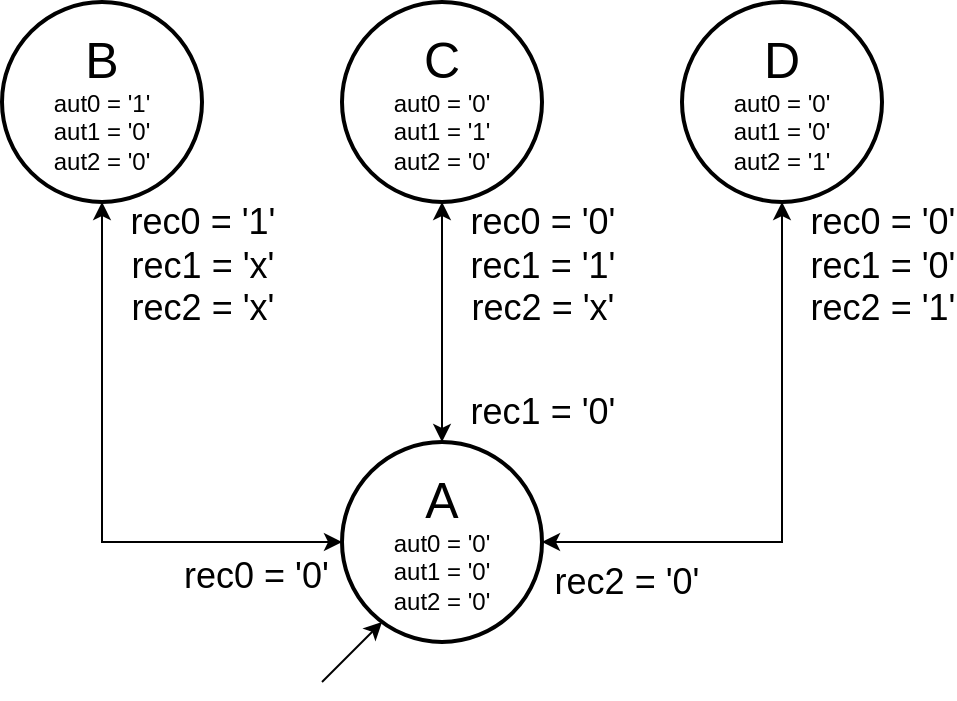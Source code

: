 <mxfile version="21.5.2" type="device">
  <diagram name="Página-1" id="D81W715mVNwdYoOTfAVc">
    <mxGraphModel dx="1388" dy="795" grid="1" gridSize="10" guides="1" tooltips="1" connect="1" arrows="1" fold="1" page="1" pageScale="1" pageWidth="827" pageHeight="1169" math="0" shadow="0">
      <root>
        <mxCell id="0" />
        <mxCell id="1" parent="0" />
        <mxCell id="Ywe21WNnGYJjzfRJohKt-18" style="edgeStyle=orthogonalEdgeStyle;rounded=0;orthogonalLoop=1;jettySize=auto;html=1;entryX=0.5;entryY=1;entryDx=0;entryDy=0;entryPerimeter=0;" edge="1" parent="1" source="Ywe21WNnGYJjzfRJohKt-5" target="Ywe21WNnGYJjzfRJohKt-8">
          <mxGeometry relative="1" as="geometry" />
        </mxCell>
        <mxCell id="Ywe21WNnGYJjzfRJohKt-21" value="rec0 = &#39;1&#39;&lt;br style=&quot;font-size: 18px;&quot;&gt;rec1 = &#39;x&#39;&lt;br style=&quot;font-size: 18px;&quot;&gt;&lt;div style=&quot;font-size: 18px;&quot;&gt;rec2 = &#39;x&#39;&lt;/div&gt;" style="edgeLabel;html=1;align=center;verticalAlign=middle;resizable=0;points=[];fontSize=18;" vertex="1" connectable="0" parent="Ywe21WNnGYJjzfRJohKt-18">
          <mxGeometry x="0.214" y="-1" relative="1" as="geometry">
            <mxPoint x="49" y="-82" as="offset" />
          </mxGeometry>
        </mxCell>
        <mxCell id="Ywe21WNnGYJjzfRJohKt-19" style="edgeStyle=orthogonalEdgeStyle;rounded=0;orthogonalLoop=1;jettySize=auto;html=1;entryX=0.5;entryY=1;entryDx=0;entryDy=0;entryPerimeter=0;fillColor=#f8cecc;strokeColor=#000000;" edge="1" parent="1" source="Ywe21WNnGYJjzfRJohKt-5" target="Ywe21WNnGYJjzfRJohKt-6">
          <mxGeometry relative="1" as="geometry" />
        </mxCell>
        <mxCell id="Ywe21WNnGYJjzfRJohKt-23" value="&lt;font style=&quot;font-size: 18px;&quot;&gt;rec0 = &#39;0&#39;&lt;br&gt;rec1 = &#39;0&#39;&lt;br&gt;&lt;/font&gt;&lt;div style=&quot;font-size: 18px;&quot;&gt;&lt;font style=&quot;font-size: 18px;&quot;&gt;rec2 = &#39;1&lt;/font&gt;&#39;&lt;/div&gt;" style="edgeLabel;html=1;align=center;verticalAlign=middle;resizable=0;points=[];" vertex="1" connectable="0" parent="Ywe21WNnGYJjzfRJohKt-19">
          <mxGeometry x="0.476" y="-5" relative="1" as="geometry">
            <mxPoint x="45" y="-44" as="offset" />
          </mxGeometry>
        </mxCell>
        <mxCell id="Ywe21WNnGYJjzfRJohKt-20" style="edgeStyle=orthogonalEdgeStyle;rounded=0;orthogonalLoop=1;jettySize=auto;html=1;entryX=0.5;entryY=1;entryDx=0;entryDy=0;entryPerimeter=0;" edge="1" parent="1" source="Ywe21WNnGYJjzfRJohKt-5" target="Ywe21WNnGYJjzfRJohKt-7">
          <mxGeometry relative="1" as="geometry" />
        </mxCell>
        <mxCell id="Ywe21WNnGYJjzfRJohKt-22" value="&lt;font style=&quot;font-size: 18px;&quot;&gt;rec0 = &#39;0&#39;&lt;br style=&quot;font-size: 18px;&quot;&gt;rec1 = &#39;1&#39;&lt;br style=&quot;font-size: 18px;&quot;&gt;&lt;/font&gt;&lt;div style=&quot;font-size: 18px;&quot;&gt;&lt;font style=&quot;font-size: 18px;&quot;&gt;rec2 = &#39;x&#39;&lt;/font&gt;&lt;/div&gt;" style="edgeLabel;html=1;align=center;verticalAlign=middle;resizable=0;points=[];fontSize=18;" vertex="1" connectable="0" parent="Ywe21WNnGYJjzfRJohKt-20">
          <mxGeometry x="-0.233" y="-3" relative="1" as="geometry">
            <mxPoint x="47" y="-42" as="offset" />
          </mxGeometry>
        </mxCell>
        <mxCell id="Ywe21WNnGYJjzfRJohKt-5" value="&lt;font style=&quot;font-size: 25px;&quot;&gt;A&lt;/font&gt;&lt;br&gt;&lt;div&gt;aut0 = &#39;0&#39;&lt;/div&gt;&lt;div&gt;aut1 = &#39;0&#39;&lt;br&gt;aut2 = &#39;0&#39;&lt;br&gt;&lt;/div&gt;" style="strokeWidth=2;html=1;shape=mxgraph.flowchart.start_2;whiteSpace=wrap;" vertex="1" parent="1">
          <mxGeometry x="350" y="380" width="100" height="100" as="geometry" />
        </mxCell>
        <mxCell id="Ywe21WNnGYJjzfRJohKt-26" style="edgeStyle=orthogonalEdgeStyle;rounded=0;orthogonalLoop=1;jettySize=auto;html=1;entryX=1;entryY=0.5;entryDx=0;entryDy=0;entryPerimeter=0;" edge="1" parent="1" source="Ywe21WNnGYJjzfRJohKt-6" target="Ywe21WNnGYJjzfRJohKt-5">
          <mxGeometry relative="1" as="geometry">
            <Array as="points">
              <mxPoint x="570" y="430" />
            </Array>
          </mxGeometry>
        </mxCell>
        <mxCell id="Ywe21WNnGYJjzfRJohKt-6" value="&lt;font style=&quot;font-size: 25px;&quot;&gt;D&lt;/font&gt;&lt;br&gt;&lt;div&gt;aut0 = &#39;0&#39;&lt;/div&gt;&lt;div&gt;aut1 = &#39;0&#39;&lt;br&gt;aut2 = &#39;1&#39;&lt;br&gt;&lt;/div&gt;" style="strokeWidth=2;html=1;shape=mxgraph.flowchart.start_2;whiteSpace=wrap;" vertex="1" parent="1">
          <mxGeometry x="520" y="160" width="100" height="100" as="geometry" />
        </mxCell>
        <mxCell id="Ywe21WNnGYJjzfRJohKt-27" style="edgeStyle=orthogonalEdgeStyle;rounded=0;orthogonalLoop=1;jettySize=auto;html=1;entryX=0.5;entryY=0;entryDx=0;entryDy=0;entryPerimeter=0;" edge="1" parent="1" source="Ywe21WNnGYJjzfRJohKt-7" target="Ywe21WNnGYJjzfRJohKt-5">
          <mxGeometry relative="1" as="geometry" />
        </mxCell>
        <mxCell id="Ywe21WNnGYJjzfRJohKt-7" value="&lt;font style=&quot;font-size: 25px;&quot;&gt;C&lt;/font&gt;&lt;br&gt;&lt;div&gt;aut0 = &#39;0&#39;&lt;/div&gt;&lt;div&gt;aut1 = &#39;1&#39;&lt;br&gt;aut2 = &#39;0&#39;&lt;br&gt;&lt;/div&gt;" style="strokeWidth=2;html=1;shape=mxgraph.flowchart.start_2;whiteSpace=wrap;" vertex="1" parent="1">
          <mxGeometry x="350" y="160" width="100" height="100" as="geometry" />
        </mxCell>
        <mxCell id="Ywe21WNnGYJjzfRJohKt-34" style="edgeStyle=orthogonalEdgeStyle;rounded=0;orthogonalLoop=1;jettySize=auto;html=1;entryX=0;entryY=0.5;entryDx=0;entryDy=0;entryPerimeter=0;" edge="1" parent="1" source="Ywe21WNnGYJjzfRJohKt-8" target="Ywe21WNnGYJjzfRJohKt-5">
          <mxGeometry relative="1" as="geometry">
            <mxPoint x="280" y="430" as="targetPoint" />
            <Array as="points">
              <mxPoint x="230" y="430" />
            </Array>
          </mxGeometry>
        </mxCell>
        <mxCell id="Ywe21WNnGYJjzfRJohKt-8" value="&lt;font style=&quot;font-size: 25px;&quot;&gt;B&lt;/font&gt;&lt;br&gt;&lt;div&gt;aut0 = &#39;1&#39;&lt;/div&gt;&lt;div&gt;aut1 = &#39;0&#39;&lt;br&gt;aut2 = &#39;0&#39;&lt;br&gt;&lt;/div&gt;" style="strokeWidth=2;html=1;shape=mxgraph.flowchart.start_2;whiteSpace=wrap;" vertex="1" parent="1">
          <mxGeometry x="180" y="160" width="100" height="100" as="geometry" />
        </mxCell>
        <mxCell id="Ywe21WNnGYJjzfRJohKt-36" value="" style="endArrow=classic;html=1;rounded=0;" edge="1" parent="1">
          <mxGeometry width="50" height="50" relative="1" as="geometry">
            <mxPoint x="340" y="500" as="sourcePoint" />
            <mxPoint x="370" y="470" as="targetPoint" />
          </mxGeometry>
        </mxCell>
        <mxCell id="Ywe21WNnGYJjzfRJohKt-37" value="&lt;font style=&quot;font-size: 18px;&quot;&gt;rec2 = &#39;0&#39;&lt;/font&gt;" style="text;html=1;align=center;verticalAlign=middle;resizable=0;points=[];autosize=1;strokeColor=none;fillColor=none;" vertex="1" parent="1">
          <mxGeometry x="442" y="430" width="100" height="40" as="geometry" />
        </mxCell>
        <mxCell id="Ywe21WNnGYJjzfRJohKt-38" value="&lt;font style=&quot;font-size: 18px;&quot;&gt;rec1 = &#39;0&#39;&lt;/font&gt;" style="text;html=1;align=center;verticalAlign=middle;resizable=0;points=[];autosize=1;strokeColor=none;fillColor=none;" vertex="1" parent="1">
          <mxGeometry x="400" y="345" width="100" height="40" as="geometry" />
        </mxCell>
        <mxCell id="Ywe21WNnGYJjzfRJohKt-40" value="&lt;font style=&quot;font-size: 18px;&quot;&gt;rec0 = &#39;0&#39;&lt;/font&gt;" style="text;whiteSpace=wrap;html=1;" vertex="1" parent="1">
          <mxGeometry x="269" y="430" width="110" height="50" as="geometry" />
        </mxCell>
      </root>
    </mxGraphModel>
  </diagram>
</mxfile>
